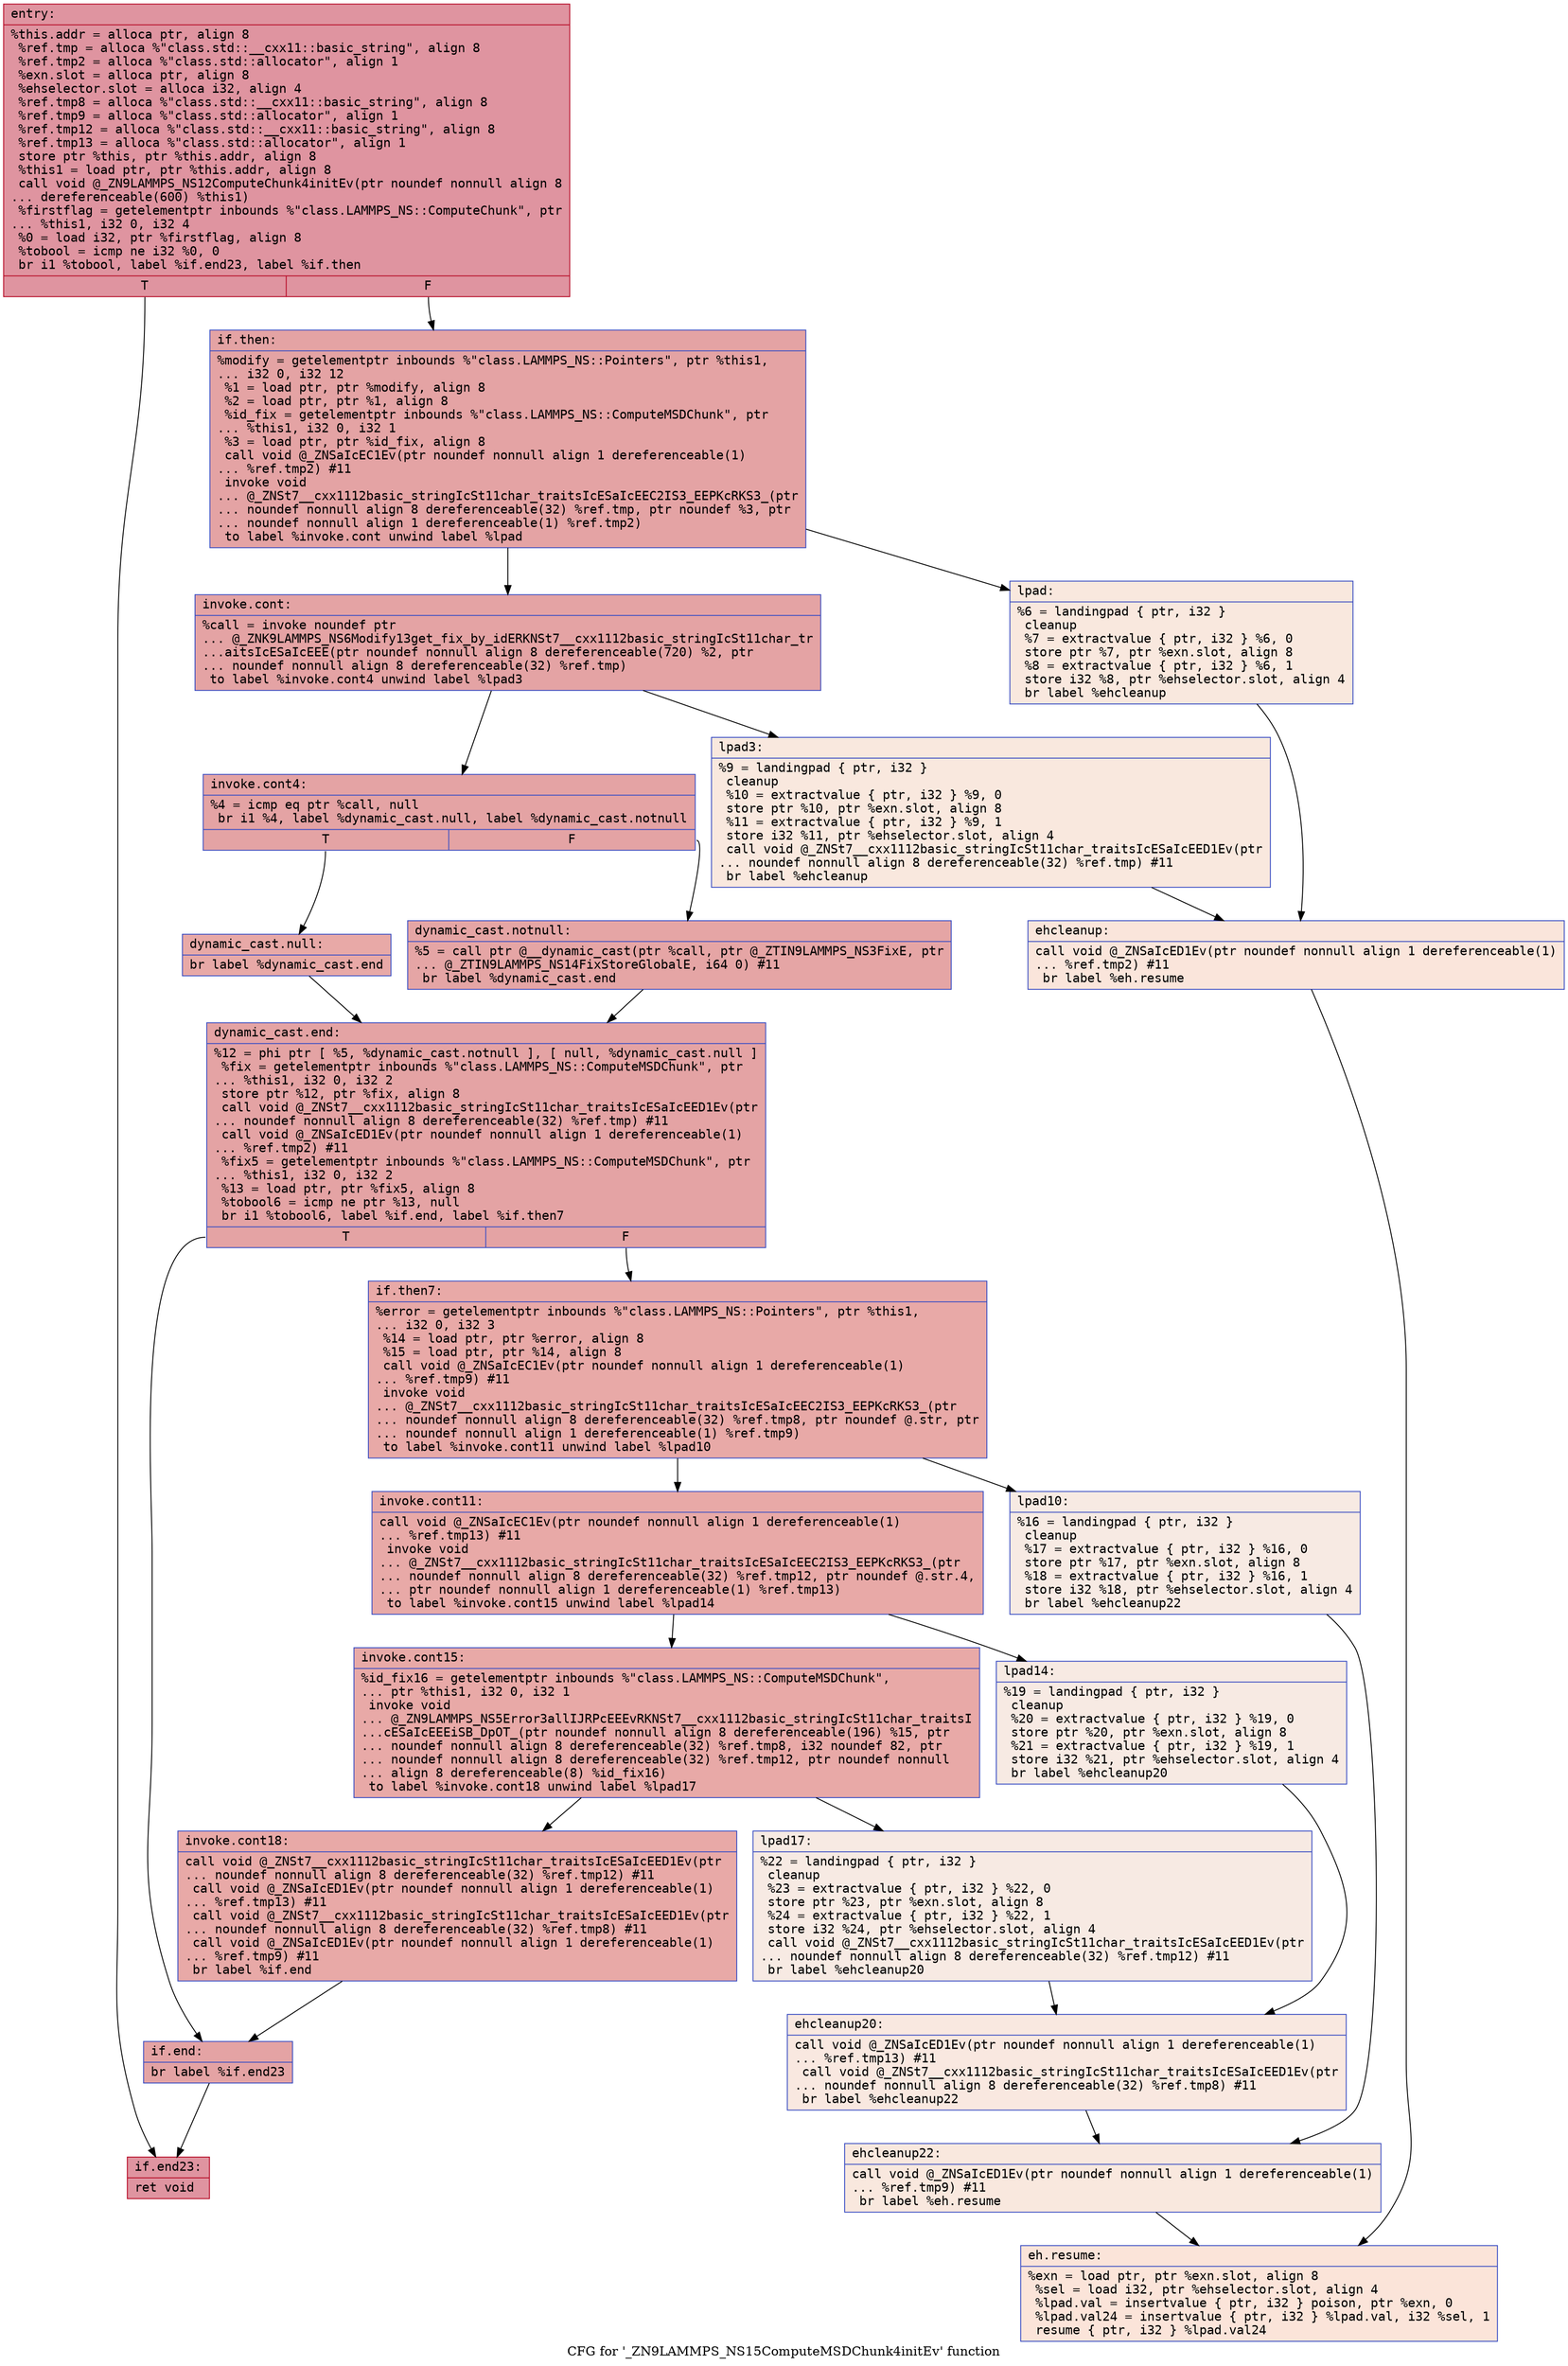 digraph "CFG for '_ZN9LAMMPS_NS15ComputeMSDChunk4initEv' function" {
	label="CFG for '_ZN9LAMMPS_NS15ComputeMSDChunk4initEv' function";

	Node0x556270e1e030 [shape=record,color="#b70d28ff", style=filled, fillcolor="#b70d2870" fontname="Courier",label="{entry:\l|  %this.addr = alloca ptr, align 8\l  %ref.tmp = alloca %\"class.std::__cxx11::basic_string\", align 8\l  %ref.tmp2 = alloca %\"class.std::allocator\", align 1\l  %exn.slot = alloca ptr, align 8\l  %ehselector.slot = alloca i32, align 4\l  %ref.tmp8 = alloca %\"class.std::__cxx11::basic_string\", align 8\l  %ref.tmp9 = alloca %\"class.std::allocator\", align 1\l  %ref.tmp12 = alloca %\"class.std::__cxx11::basic_string\", align 8\l  %ref.tmp13 = alloca %\"class.std::allocator\", align 1\l  store ptr %this, ptr %this.addr, align 8\l  %this1 = load ptr, ptr %this.addr, align 8\l  call void @_ZN9LAMMPS_NS12ComputeChunk4initEv(ptr noundef nonnull align 8\l... dereferenceable(600) %this1)\l  %firstflag = getelementptr inbounds %\"class.LAMMPS_NS::ComputeChunk\", ptr\l... %this1, i32 0, i32 4\l  %0 = load i32, ptr %firstflag, align 8\l  %tobool = icmp ne i32 %0, 0\l  br i1 %tobool, label %if.end23, label %if.then\l|{<s0>T|<s1>F}}"];
	Node0x556270e1e030:s0 -> Node0x556270e1eac0[tooltip="entry -> if.end23\nProbability 62.50%" ];
	Node0x556270e1e030:s1 -> Node0x556270e1eb40[tooltip="entry -> if.then\nProbability 37.50%" ];
	Node0x556270e1eb40 [shape=record,color="#3d50c3ff", style=filled, fillcolor="#c32e3170" fontname="Courier",label="{if.then:\l|  %modify = getelementptr inbounds %\"class.LAMMPS_NS::Pointers\", ptr %this1,\l... i32 0, i32 12\l  %1 = load ptr, ptr %modify, align 8\l  %2 = load ptr, ptr %1, align 8\l  %id_fix = getelementptr inbounds %\"class.LAMMPS_NS::ComputeMSDChunk\", ptr\l... %this1, i32 0, i32 1\l  %3 = load ptr, ptr %id_fix, align 8\l  call void @_ZNSaIcEC1Ev(ptr noundef nonnull align 1 dereferenceable(1)\l... %ref.tmp2) #11\l  invoke void\l... @_ZNSt7__cxx1112basic_stringIcSt11char_traitsIcESaIcEEC2IS3_EEPKcRKS3_(ptr\l... noundef nonnull align 8 dereferenceable(32) %ref.tmp, ptr noundef %3, ptr\l... noundef nonnull align 1 dereferenceable(1) %ref.tmp2)\l          to label %invoke.cont unwind label %lpad\l}"];
	Node0x556270e1eb40 -> Node0x556270e1f120[tooltip="if.then -> invoke.cont\nProbability 100.00%" ];
	Node0x556270e1eb40 -> Node0x556270e1f1a0[tooltip="if.then -> lpad\nProbability 0.00%" ];
	Node0x556270e1f120 [shape=record,color="#3d50c3ff", style=filled, fillcolor="#c32e3170" fontname="Courier",label="{invoke.cont:\l|  %call = invoke noundef ptr\l... @_ZNK9LAMMPS_NS6Modify13get_fix_by_idERKNSt7__cxx1112basic_stringIcSt11char_tr\l...aitsIcESaIcEEE(ptr noundef nonnull align 8 dereferenceable(720) %2, ptr\l... noundef nonnull align 8 dereferenceable(32) %ref.tmp)\l          to label %invoke.cont4 unwind label %lpad3\l}"];
	Node0x556270e1f120 -> Node0x556270e1f0d0[tooltip="invoke.cont -> invoke.cont4\nProbability 100.00%" ];
	Node0x556270e1f120 -> Node0x556270e11250[tooltip="invoke.cont -> lpad3\nProbability 0.00%" ];
	Node0x556270e1f0d0 [shape=record,color="#3d50c3ff", style=filled, fillcolor="#c32e3170" fontname="Courier",label="{invoke.cont4:\l|  %4 = icmp eq ptr %call, null\l  br i1 %4, label %dynamic_cast.null, label %dynamic_cast.notnull\l|{<s0>T|<s1>F}}"];
	Node0x556270e1f0d0:s0 -> Node0x556270e11680[tooltip="invoke.cont4 -> dynamic_cast.null\nProbability 37.50%" ];
	Node0x556270e1f0d0:s1 -> Node0x556270e11700[tooltip="invoke.cont4 -> dynamic_cast.notnull\nProbability 62.50%" ];
	Node0x556270e11700 [shape=record,color="#3d50c3ff", style=filled, fillcolor="#c5333470" fontname="Courier",label="{dynamic_cast.notnull:\l|  %5 = call ptr @__dynamic_cast(ptr %call, ptr @_ZTIN9LAMMPS_NS3FixE, ptr\l... @_ZTIN9LAMMPS_NS14FixStoreGlobalE, i64 0) #11\l  br label %dynamic_cast.end\l}"];
	Node0x556270e11700 -> Node0x556270e11c60[tooltip="dynamic_cast.notnull -> dynamic_cast.end\nProbability 100.00%" ];
	Node0x556270e1f1a0 [shape=record,color="#3d50c3ff", style=filled, fillcolor="#f2cab570" fontname="Courier",label="{lpad:\l|  %6 = landingpad \{ ptr, i32 \}\l          cleanup\l  %7 = extractvalue \{ ptr, i32 \} %6, 0\l  store ptr %7, ptr %exn.slot, align 8\l  %8 = extractvalue \{ ptr, i32 \} %6, 1\l  store i32 %8, ptr %ehselector.slot, align 4\l  br label %ehcleanup\l}"];
	Node0x556270e1f1a0 -> Node0x556270e11f10[tooltip="lpad -> ehcleanup\nProbability 100.00%" ];
	Node0x556270e11250 [shape=record,color="#3d50c3ff", style=filled, fillcolor="#f2cab570" fontname="Courier",label="{lpad3:\l|  %9 = landingpad \{ ptr, i32 \}\l          cleanup\l  %10 = extractvalue \{ ptr, i32 \} %9, 0\l  store ptr %10, ptr %exn.slot, align 8\l  %11 = extractvalue \{ ptr, i32 \} %9, 1\l  store i32 %11, ptr %ehselector.slot, align 4\l  call void @_ZNSt7__cxx1112basic_stringIcSt11char_traitsIcESaIcEED1Ev(ptr\l... noundef nonnull align 8 dereferenceable(32) %ref.tmp) #11\l  br label %ehcleanup\l}"];
	Node0x556270e11250 -> Node0x556270e11f10[tooltip="lpad3 -> ehcleanup\nProbability 100.00%" ];
	Node0x556270e11680 [shape=record,color="#3d50c3ff", style=filled, fillcolor="#ca3b3770" fontname="Courier",label="{dynamic_cast.null:\l|  br label %dynamic_cast.end\l}"];
	Node0x556270e11680 -> Node0x556270e11c60[tooltip="dynamic_cast.null -> dynamic_cast.end\nProbability 100.00%" ];
	Node0x556270e11c60 [shape=record,color="#3d50c3ff", style=filled, fillcolor="#c32e3170" fontname="Courier",label="{dynamic_cast.end:\l|  %12 = phi ptr [ %5, %dynamic_cast.notnull ], [ null, %dynamic_cast.null ]\l  %fix = getelementptr inbounds %\"class.LAMMPS_NS::ComputeMSDChunk\", ptr\l... %this1, i32 0, i32 2\l  store ptr %12, ptr %fix, align 8\l  call void @_ZNSt7__cxx1112basic_stringIcSt11char_traitsIcESaIcEED1Ev(ptr\l... noundef nonnull align 8 dereferenceable(32) %ref.tmp) #11\l  call void @_ZNSaIcED1Ev(ptr noundef nonnull align 1 dereferenceable(1)\l... %ref.tmp2) #11\l  %fix5 = getelementptr inbounds %\"class.LAMMPS_NS::ComputeMSDChunk\", ptr\l... %this1, i32 0, i32 2\l  %13 = load ptr, ptr %fix5, align 8\l  %tobool6 = icmp ne ptr %13, null\l  br i1 %tobool6, label %if.end, label %if.then7\l|{<s0>T|<s1>F}}"];
	Node0x556270e11c60:s0 -> Node0x556270e21c60[tooltip="dynamic_cast.end -> if.end\nProbability 62.50%" ];
	Node0x556270e11c60:s1 -> Node0x556270e21d30[tooltip="dynamic_cast.end -> if.then7\nProbability 37.50%" ];
	Node0x556270e21d30 [shape=record,color="#3d50c3ff", style=filled, fillcolor="#ca3b3770" fontname="Courier",label="{if.then7:\l|  %error = getelementptr inbounds %\"class.LAMMPS_NS::Pointers\", ptr %this1,\l... i32 0, i32 3\l  %14 = load ptr, ptr %error, align 8\l  %15 = load ptr, ptr %14, align 8\l  call void @_ZNSaIcEC1Ev(ptr noundef nonnull align 1 dereferenceable(1)\l... %ref.tmp9) #11\l  invoke void\l... @_ZNSt7__cxx1112basic_stringIcSt11char_traitsIcESaIcEEC2IS3_EEPKcRKS3_(ptr\l... noundef nonnull align 8 dereferenceable(32) %ref.tmp8, ptr noundef @.str, ptr\l... noundef nonnull align 1 dereferenceable(1) %ref.tmp9)\l          to label %invoke.cont11 unwind label %lpad10\l}"];
	Node0x556270e21d30 -> Node0x556270e221f0[tooltip="if.then7 -> invoke.cont11\nProbability 100.00%" ];
	Node0x556270e21d30 -> Node0x556270e22240[tooltip="if.then7 -> lpad10\nProbability 0.00%" ];
	Node0x556270e221f0 [shape=record,color="#3d50c3ff", style=filled, fillcolor="#ca3b3770" fontname="Courier",label="{invoke.cont11:\l|  call void @_ZNSaIcEC1Ev(ptr noundef nonnull align 1 dereferenceable(1)\l... %ref.tmp13) #11\l  invoke void\l... @_ZNSt7__cxx1112basic_stringIcSt11char_traitsIcESaIcEEC2IS3_EEPKcRKS3_(ptr\l... noundef nonnull align 8 dereferenceable(32) %ref.tmp12, ptr noundef @.str.4,\l... ptr noundef nonnull align 1 dereferenceable(1) %ref.tmp13)\l          to label %invoke.cont15 unwind label %lpad14\l}"];
	Node0x556270e221f0 -> Node0x556270e22590[tooltip="invoke.cont11 -> invoke.cont15\nProbability 100.00%" ];
	Node0x556270e221f0 -> Node0x556270e225e0[tooltip="invoke.cont11 -> lpad14\nProbability 0.00%" ];
	Node0x556270e22590 [shape=record,color="#3d50c3ff", style=filled, fillcolor="#ca3b3770" fontname="Courier",label="{invoke.cont15:\l|  %id_fix16 = getelementptr inbounds %\"class.LAMMPS_NS::ComputeMSDChunk\",\l... ptr %this1, i32 0, i32 1\l  invoke void\l... @_ZN9LAMMPS_NS5Error3allIJRPcEEEvRKNSt7__cxx1112basic_stringIcSt11char_traitsI\l...cESaIcEEEiSB_DpOT_(ptr noundef nonnull align 8 dereferenceable(196) %15, ptr\l... noundef nonnull align 8 dereferenceable(32) %ref.tmp8, i32 noundef 82, ptr\l... noundef nonnull align 8 dereferenceable(32) %ref.tmp12, ptr noundef nonnull\l... align 8 dereferenceable(8) %id_fix16)\l          to label %invoke.cont18 unwind label %lpad17\l}"];
	Node0x556270e22590 -> Node0x556270e22540[tooltip="invoke.cont15 -> invoke.cont18\nProbability 100.00%" ];
	Node0x556270e22590 -> Node0x556270e22a00[tooltip="invoke.cont15 -> lpad17\nProbability 0.00%" ];
	Node0x556270e22540 [shape=record,color="#3d50c3ff", style=filled, fillcolor="#ca3b3770" fontname="Courier",label="{invoke.cont18:\l|  call void @_ZNSt7__cxx1112basic_stringIcSt11char_traitsIcESaIcEED1Ev(ptr\l... noundef nonnull align 8 dereferenceable(32) %ref.tmp12) #11\l  call void @_ZNSaIcED1Ev(ptr noundef nonnull align 1 dereferenceable(1)\l... %ref.tmp13) #11\l  call void @_ZNSt7__cxx1112basic_stringIcSt11char_traitsIcESaIcEED1Ev(ptr\l... noundef nonnull align 8 dereferenceable(32) %ref.tmp8) #11\l  call void @_ZNSaIcED1Ev(ptr noundef nonnull align 1 dereferenceable(1)\l... %ref.tmp9) #11\l  br label %if.end\l}"];
	Node0x556270e22540 -> Node0x556270e21c60[tooltip="invoke.cont18 -> if.end\nProbability 100.00%" ];
	Node0x556270e11f10 [shape=record,color="#3d50c3ff", style=filled, fillcolor="#f4c5ad70" fontname="Courier",label="{ehcleanup:\l|  call void @_ZNSaIcED1Ev(ptr noundef nonnull align 1 dereferenceable(1)\l... %ref.tmp2) #11\l  br label %eh.resume\l}"];
	Node0x556270e11f10 -> Node0x556270e23330[tooltip="ehcleanup -> eh.resume\nProbability 100.00%" ];
	Node0x556270e22240 [shape=record,color="#3d50c3ff", style=filled, fillcolor="#eed0c070" fontname="Courier",label="{lpad10:\l|  %16 = landingpad \{ ptr, i32 \}\l          cleanup\l  %17 = extractvalue \{ ptr, i32 \} %16, 0\l  store ptr %17, ptr %exn.slot, align 8\l  %18 = extractvalue \{ ptr, i32 \} %16, 1\l  store i32 %18, ptr %ehselector.slot, align 4\l  br label %ehcleanup22\l}"];
	Node0x556270e22240 -> Node0x556270e23680[tooltip="lpad10 -> ehcleanup22\nProbability 100.00%" ];
	Node0x556270e225e0 [shape=record,color="#3d50c3ff", style=filled, fillcolor="#eed0c070" fontname="Courier",label="{lpad14:\l|  %19 = landingpad \{ ptr, i32 \}\l          cleanup\l  %20 = extractvalue \{ ptr, i32 \} %19, 0\l  store ptr %20, ptr %exn.slot, align 8\l  %21 = extractvalue \{ ptr, i32 \} %19, 1\l  store i32 %21, ptr %ehselector.slot, align 4\l  br label %ehcleanup20\l}"];
	Node0x556270e225e0 -> Node0x556270e239f0[tooltip="lpad14 -> ehcleanup20\nProbability 100.00%" ];
	Node0x556270e22a00 [shape=record,color="#3d50c3ff", style=filled, fillcolor="#eed0c070" fontname="Courier",label="{lpad17:\l|  %22 = landingpad \{ ptr, i32 \}\l          cleanup\l  %23 = extractvalue \{ ptr, i32 \} %22, 0\l  store ptr %23, ptr %exn.slot, align 8\l  %24 = extractvalue \{ ptr, i32 \} %22, 1\l  store i32 %24, ptr %ehselector.slot, align 4\l  call void @_ZNSt7__cxx1112basic_stringIcSt11char_traitsIcESaIcEED1Ev(ptr\l... noundef nonnull align 8 dereferenceable(32) %ref.tmp12) #11\l  br label %ehcleanup20\l}"];
	Node0x556270e22a00 -> Node0x556270e239f0[tooltip="lpad17 -> ehcleanup20\nProbability 100.00%" ];
	Node0x556270e239f0 [shape=record,color="#3d50c3ff", style=filled, fillcolor="#f1ccb870" fontname="Courier",label="{ehcleanup20:\l|  call void @_ZNSaIcED1Ev(ptr noundef nonnull align 1 dereferenceable(1)\l... %ref.tmp13) #11\l  call void @_ZNSt7__cxx1112basic_stringIcSt11char_traitsIcESaIcEED1Ev(ptr\l... noundef nonnull align 8 dereferenceable(32) %ref.tmp8) #11\l  br label %ehcleanup22\l}"];
	Node0x556270e239f0 -> Node0x556270e23680[tooltip="ehcleanup20 -> ehcleanup22\nProbability 100.00%" ];
	Node0x556270e23680 [shape=record,color="#3d50c3ff", style=filled, fillcolor="#f2cab570" fontname="Courier",label="{ehcleanup22:\l|  call void @_ZNSaIcED1Ev(ptr noundef nonnull align 1 dereferenceable(1)\l... %ref.tmp9) #11\l  br label %eh.resume\l}"];
	Node0x556270e23680 -> Node0x556270e23330[tooltip="ehcleanup22 -> eh.resume\nProbability 100.00%" ];
	Node0x556270e21c60 [shape=record,color="#3d50c3ff", style=filled, fillcolor="#c32e3170" fontname="Courier",label="{if.end:\l|  br label %if.end23\l}"];
	Node0x556270e21c60 -> Node0x556270e1eac0[tooltip="if.end -> if.end23\nProbability 100.00%" ];
	Node0x556270e1eac0 [shape=record,color="#b70d28ff", style=filled, fillcolor="#b70d2870" fontname="Courier",label="{if.end23:\l|  ret void\l}"];
	Node0x556270e23330 [shape=record,color="#3d50c3ff", style=filled, fillcolor="#f5c1a970" fontname="Courier",label="{eh.resume:\l|  %exn = load ptr, ptr %exn.slot, align 8\l  %sel = load i32, ptr %ehselector.slot, align 4\l  %lpad.val = insertvalue \{ ptr, i32 \} poison, ptr %exn, 0\l  %lpad.val24 = insertvalue \{ ptr, i32 \} %lpad.val, i32 %sel, 1\l  resume \{ ptr, i32 \} %lpad.val24\l}"];
}
